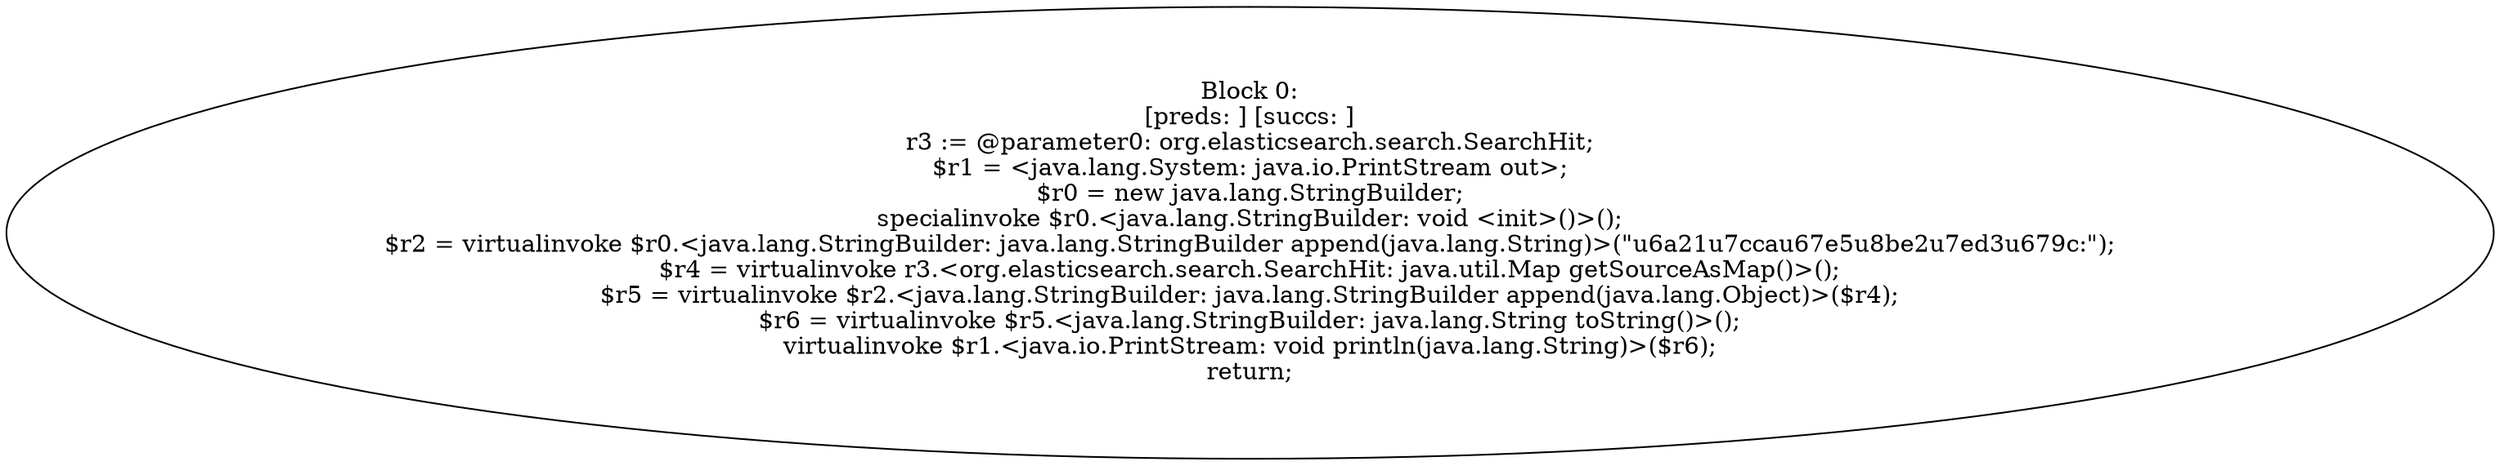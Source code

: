 digraph "unitGraph" {
    "Block 0:
[preds: ] [succs: ]
r3 := @parameter0: org.elasticsearch.search.SearchHit;
$r1 = <java.lang.System: java.io.PrintStream out>;
$r0 = new java.lang.StringBuilder;
specialinvoke $r0.<java.lang.StringBuilder: void <init>()>();
$r2 = virtualinvoke $r0.<java.lang.StringBuilder: java.lang.StringBuilder append(java.lang.String)>(\"\u6a21\u7cca\u67e5\u8be2\u7ed3\u679c:\");
$r4 = virtualinvoke r3.<org.elasticsearch.search.SearchHit: java.util.Map getSourceAsMap()>();
$r5 = virtualinvoke $r2.<java.lang.StringBuilder: java.lang.StringBuilder append(java.lang.Object)>($r4);
$r6 = virtualinvoke $r5.<java.lang.StringBuilder: java.lang.String toString()>();
virtualinvoke $r1.<java.io.PrintStream: void println(java.lang.String)>($r6);
return;
"
}
